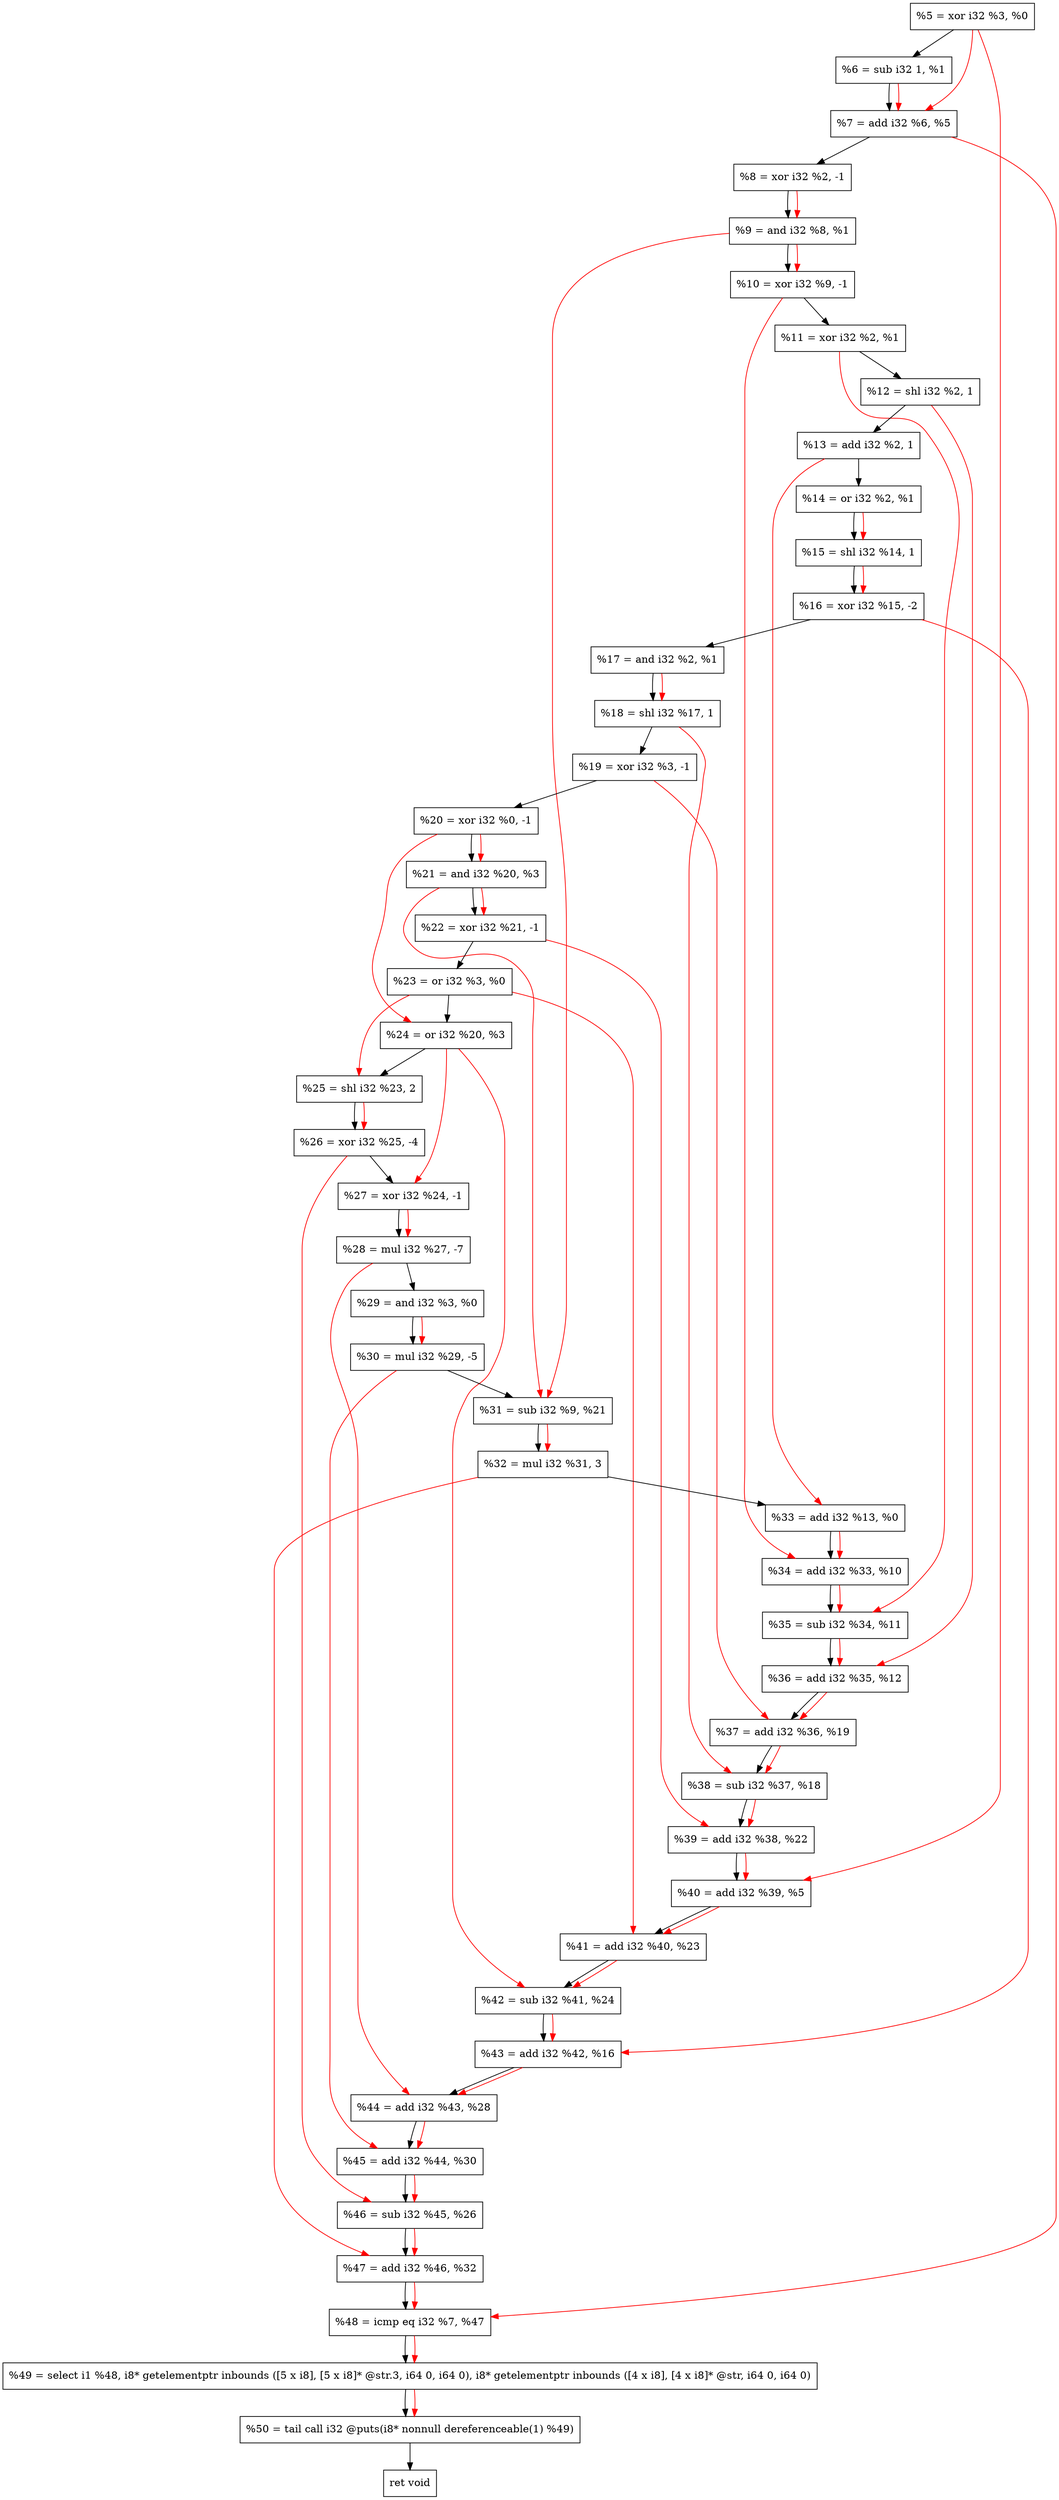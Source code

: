 digraph "DFG for'crackme' function" {
	Node0x6a7bd0[shape=record, label="  %5 = xor i32 %3, %0"];
	Node0x6a8250[shape=record, label="  %6 = sub i32 1, %1"];
	Node0x6a82c0[shape=record, label="  %7 = add i32 %6, %5"];
	Node0x6a8360[shape=record, label="  %8 = xor i32 %2, -1"];
	Node0x6a83d0[shape=record, label="  %9 = and i32 %8, %1"];
	Node0x6a8440[shape=record, label="  %10 = xor i32 %9, -1"];
	Node0x6a84b0[shape=record, label="  %11 = xor i32 %2, %1"];
	Node0x6a8520[shape=record, label="  %12 = shl i32 %2, 1"];
	Node0x6a8590[shape=record, label="  %13 = add i32 %2, 1"];
	Node0x6a8600[shape=record, label="  %14 = or i32 %2, %1"];
	Node0x6a8670[shape=record, label="  %15 = shl i32 %14, 1"];
	Node0x6a8710[shape=record, label="  %16 = xor i32 %15, -2"];
	Node0x6a8780[shape=record, label="  %17 = and i32 %2, %1"];
	Node0x6a87f0[shape=record, label="  %18 = shl i32 %17, 1"];
	Node0x6a8860[shape=record, label="  %19 = xor i32 %3, -1"];
	Node0x6a88d0[shape=record, label="  %20 = xor i32 %0, -1"];
	Node0x6a8940[shape=record, label="  %21 = and i32 %20, %3"];
	Node0x6a89b0[shape=record, label="  %22 = xor i32 %21, -1"];
	Node0x6a8a20[shape=record, label="  %23 = or i32 %3, %0"];
	Node0x6a8a90[shape=record, label="  %24 = or i32 %20, %3"];
	Node0x6a8b30[shape=record, label="  %25 = shl i32 %23, 2"];
	Node0x6a8bd0[shape=record, label="  %26 = xor i32 %25, -4"];
	Node0x6a8c40[shape=record, label="  %27 = xor i32 %24, -1"];
	Node0x6a8ce0[shape=record, label="  %28 = mul i32 %27, -7"];
	Node0x6a8d50[shape=record, label="  %29 = and i32 %3, %0"];
	Node0x6a8df0[shape=record, label="  %30 = mul i32 %29, -5"];
	Node0x6a8e60[shape=record, label="  %31 = sub i32 %9, %21"];
	Node0x6a8f00[shape=record, label="  %32 = mul i32 %31, 3"];
	Node0x6a9180[shape=record, label="  %33 = add i32 %13, %0"];
	Node0x6a91f0[shape=record, label="  %34 = add i32 %33, %10"];
	Node0x6a9260[shape=record, label="  %35 = sub i32 %34, %11"];
	Node0x6a92d0[shape=record, label="  %36 = add i32 %35, %12"];
	Node0x6a9340[shape=record, label="  %37 = add i32 %36, %19"];
	Node0x6a93b0[shape=record, label="  %38 = sub i32 %37, %18"];
	Node0x6a9420[shape=record, label="  %39 = add i32 %38, %22"];
	Node0x6a9490[shape=record, label="  %40 = add i32 %39, %5"];
	Node0x6a9500[shape=record, label="  %41 = add i32 %40, %23"];
	Node0x6a9570[shape=record, label="  %42 = sub i32 %41, %24"];
	Node0x6a95e0[shape=record, label="  %43 = add i32 %42, %16"];
	Node0x6a9650[shape=record, label="  %44 = add i32 %43, %28"];
	Node0x6a96c0[shape=record, label="  %45 = add i32 %44, %30"];
	Node0x6a9730[shape=record, label="  %46 = sub i32 %45, %26"];
	Node0x6a97a0[shape=record, label="  %47 = add i32 %46, %32"];
	Node0x6a9810[shape=record, label="  %48 = icmp eq i32 %7, %47"];
	Node0x648268[shape=record, label="  %49 = select i1 %48, i8* getelementptr inbounds ([5 x i8], [5 x i8]* @str.3, i64 0, i64 0), i8* getelementptr inbounds ([4 x i8], [4 x i8]* @str, i64 0, i64 0)"];
	Node0x6a9cb0[shape=record, label="  %50 = tail call i32 @puts(i8* nonnull dereferenceable(1) %49)"];
	Node0x6a9d00[shape=record, label="  ret void"];
	Node0x6a7bd0 -> Node0x6a8250;
	Node0x6a8250 -> Node0x6a82c0;
	Node0x6a82c0 -> Node0x6a8360;
	Node0x6a8360 -> Node0x6a83d0;
	Node0x6a83d0 -> Node0x6a8440;
	Node0x6a8440 -> Node0x6a84b0;
	Node0x6a84b0 -> Node0x6a8520;
	Node0x6a8520 -> Node0x6a8590;
	Node0x6a8590 -> Node0x6a8600;
	Node0x6a8600 -> Node0x6a8670;
	Node0x6a8670 -> Node0x6a8710;
	Node0x6a8710 -> Node0x6a8780;
	Node0x6a8780 -> Node0x6a87f0;
	Node0x6a87f0 -> Node0x6a8860;
	Node0x6a8860 -> Node0x6a88d0;
	Node0x6a88d0 -> Node0x6a8940;
	Node0x6a8940 -> Node0x6a89b0;
	Node0x6a89b0 -> Node0x6a8a20;
	Node0x6a8a20 -> Node0x6a8a90;
	Node0x6a8a90 -> Node0x6a8b30;
	Node0x6a8b30 -> Node0x6a8bd0;
	Node0x6a8bd0 -> Node0x6a8c40;
	Node0x6a8c40 -> Node0x6a8ce0;
	Node0x6a8ce0 -> Node0x6a8d50;
	Node0x6a8d50 -> Node0x6a8df0;
	Node0x6a8df0 -> Node0x6a8e60;
	Node0x6a8e60 -> Node0x6a8f00;
	Node0x6a8f00 -> Node0x6a9180;
	Node0x6a9180 -> Node0x6a91f0;
	Node0x6a91f0 -> Node0x6a9260;
	Node0x6a9260 -> Node0x6a92d0;
	Node0x6a92d0 -> Node0x6a9340;
	Node0x6a9340 -> Node0x6a93b0;
	Node0x6a93b0 -> Node0x6a9420;
	Node0x6a9420 -> Node0x6a9490;
	Node0x6a9490 -> Node0x6a9500;
	Node0x6a9500 -> Node0x6a9570;
	Node0x6a9570 -> Node0x6a95e0;
	Node0x6a95e0 -> Node0x6a9650;
	Node0x6a9650 -> Node0x6a96c0;
	Node0x6a96c0 -> Node0x6a9730;
	Node0x6a9730 -> Node0x6a97a0;
	Node0x6a97a0 -> Node0x6a9810;
	Node0x6a9810 -> Node0x648268;
	Node0x648268 -> Node0x6a9cb0;
	Node0x6a9cb0 -> Node0x6a9d00;
edge [color=red]
	Node0x6a8250 -> Node0x6a82c0;
	Node0x6a7bd0 -> Node0x6a82c0;
	Node0x6a8360 -> Node0x6a83d0;
	Node0x6a83d0 -> Node0x6a8440;
	Node0x6a8600 -> Node0x6a8670;
	Node0x6a8670 -> Node0x6a8710;
	Node0x6a8780 -> Node0x6a87f0;
	Node0x6a88d0 -> Node0x6a8940;
	Node0x6a8940 -> Node0x6a89b0;
	Node0x6a88d0 -> Node0x6a8a90;
	Node0x6a8a20 -> Node0x6a8b30;
	Node0x6a8b30 -> Node0x6a8bd0;
	Node0x6a8a90 -> Node0x6a8c40;
	Node0x6a8c40 -> Node0x6a8ce0;
	Node0x6a8d50 -> Node0x6a8df0;
	Node0x6a83d0 -> Node0x6a8e60;
	Node0x6a8940 -> Node0x6a8e60;
	Node0x6a8e60 -> Node0x6a8f00;
	Node0x6a8590 -> Node0x6a9180;
	Node0x6a9180 -> Node0x6a91f0;
	Node0x6a8440 -> Node0x6a91f0;
	Node0x6a91f0 -> Node0x6a9260;
	Node0x6a84b0 -> Node0x6a9260;
	Node0x6a9260 -> Node0x6a92d0;
	Node0x6a8520 -> Node0x6a92d0;
	Node0x6a92d0 -> Node0x6a9340;
	Node0x6a8860 -> Node0x6a9340;
	Node0x6a9340 -> Node0x6a93b0;
	Node0x6a87f0 -> Node0x6a93b0;
	Node0x6a93b0 -> Node0x6a9420;
	Node0x6a89b0 -> Node0x6a9420;
	Node0x6a9420 -> Node0x6a9490;
	Node0x6a7bd0 -> Node0x6a9490;
	Node0x6a9490 -> Node0x6a9500;
	Node0x6a8a20 -> Node0x6a9500;
	Node0x6a9500 -> Node0x6a9570;
	Node0x6a8a90 -> Node0x6a9570;
	Node0x6a9570 -> Node0x6a95e0;
	Node0x6a8710 -> Node0x6a95e0;
	Node0x6a95e0 -> Node0x6a9650;
	Node0x6a8ce0 -> Node0x6a9650;
	Node0x6a9650 -> Node0x6a96c0;
	Node0x6a8df0 -> Node0x6a96c0;
	Node0x6a96c0 -> Node0x6a9730;
	Node0x6a8bd0 -> Node0x6a9730;
	Node0x6a9730 -> Node0x6a97a0;
	Node0x6a8f00 -> Node0x6a97a0;
	Node0x6a82c0 -> Node0x6a9810;
	Node0x6a97a0 -> Node0x6a9810;
	Node0x6a9810 -> Node0x648268;
	Node0x648268 -> Node0x6a9cb0;
}
